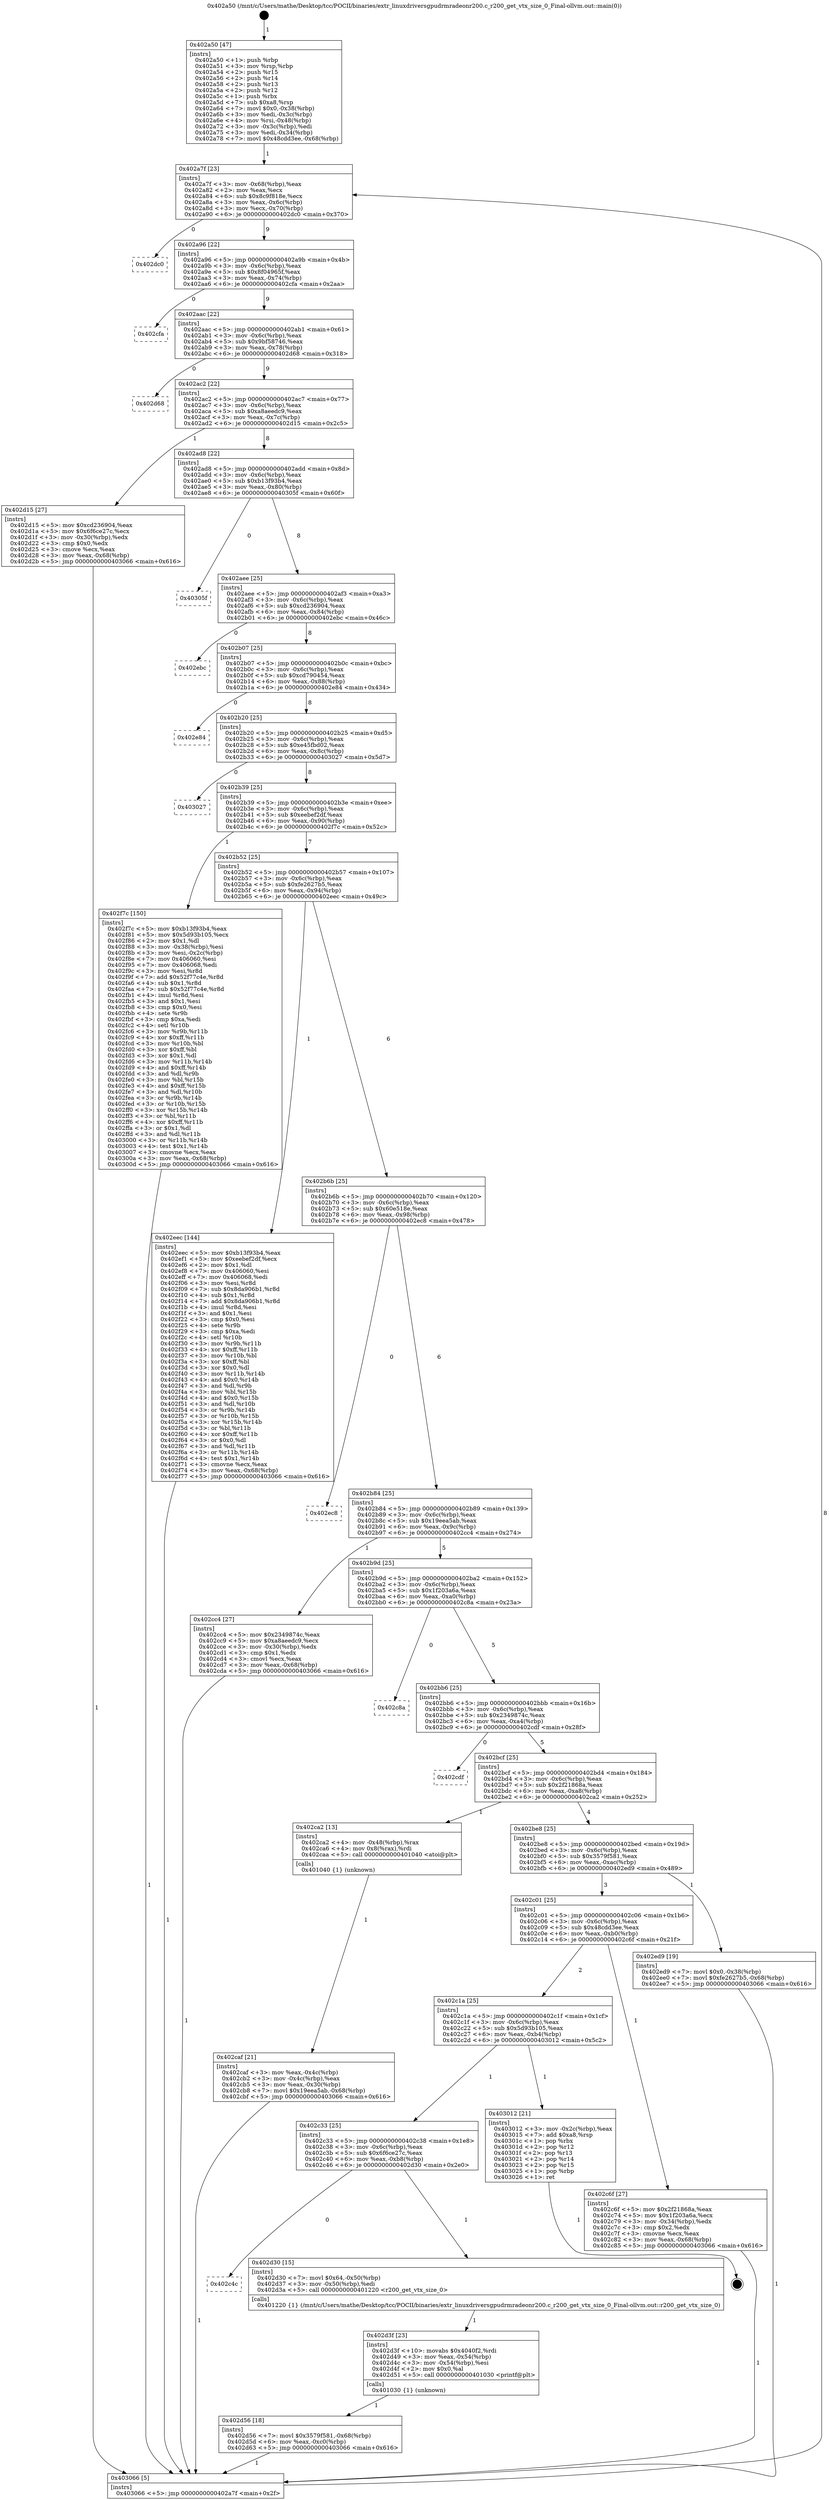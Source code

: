 digraph "0x402a50" {
  label = "0x402a50 (/mnt/c/Users/mathe/Desktop/tcc/POCII/binaries/extr_linuxdriversgpudrmradeonr200.c_r200_get_vtx_size_0_Final-ollvm.out::main(0))"
  labelloc = "t"
  node[shape=record]

  Entry [label="",width=0.3,height=0.3,shape=circle,fillcolor=black,style=filled]
  "0x402a7f" [label="{
     0x402a7f [23]\l
     | [instrs]\l
     &nbsp;&nbsp;0x402a7f \<+3\>: mov -0x68(%rbp),%eax\l
     &nbsp;&nbsp;0x402a82 \<+2\>: mov %eax,%ecx\l
     &nbsp;&nbsp;0x402a84 \<+6\>: sub $0x8c9f818e,%ecx\l
     &nbsp;&nbsp;0x402a8a \<+3\>: mov %eax,-0x6c(%rbp)\l
     &nbsp;&nbsp;0x402a8d \<+3\>: mov %ecx,-0x70(%rbp)\l
     &nbsp;&nbsp;0x402a90 \<+6\>: je 0000000000402dc0 \<main+0x370\>\l
  }"]
  "0x402dc0" [label="{
     0x402dc0\l
  }", style=dashed]
  "0x402a96" [label="{
     0x402a96 [22]\l
     | [instrs]\l
     &nbsp;&nbsp;0x402a96 \<+5\>: jmp 0000000000402a9b \<main+0x4b\>\l
     &nbsp;&nbsp;0x402a9b \<+3\>: mov -0x6c(%rbp),%eax\l
     &nbsp;&nbsp;0x402a9e \<+5\>: sub $0x8f04965f,%eax\l
     &nbsp;&nbsp;0x402aa3 \<+3\>: mov %eax,-0x74(%rbp)\l
     &nbsp;&nbsp;0x402aa6 \<+6\>: je 0000000000402cfa \<main+0x2aa\>\l
  }"]
  Exit [label="",width=0.3,height=0.3,shape=circle,fillcolor=black,style=filled,peripheries=2]
  "0x402cfa" [label="{
     0x402cfa\l
  }", style=dashed]
  "0x402aac" [label="{
     0x402aac [22]\l
     | [instrs]\l
     &nbsp;&nbsp;0x402aac \<+5\>: jmp 0000000000402ab1 \<main+0x61\>\l
     &nbsp;&nbsp;0x402ab1 \<+3\>: mov -0x6c(%rbp),%eax\l
     &nbsp;&nbsp;0x402ab4 \<+5\>: sub $0x9bf58746,%eax\l
     &nbsp;&nbsp;0x402ab9 \<+3\>: mov %eax,-0x78(%rbp)\l
     &nbsp;&nbsp;0x402abc \<+6\>: je 0000000000402d68 \<main+0x318\>\l
  }"]
  "0x402d56" [label="{
     0x402d56 [18]\l
     | [instrs]\l
     &nbsp;&nbsp;0x402d56 \<+7\>: movl $0x3579f581,-0x68(%rbp)\l
     &nbsp;&nbsp;0x402d5d \<+6\>: mov %eax,-0xc0(%rbp)\l
     &nbsp;&nbsp;0x402d63 \<+5\>: jmp 0000000000403066 \<main+0x616\>\l
  }"]
  "0x402d68" [label="{
     0x402d68\l
  }", style=dashed]
  "0x402ac2" [label="{
     0x402ac2 [22]\l
     | [instrs]\l
     &nbsp;&nbsp;0x402ac2 \<+5\>: jmp 0000000000402ac7 \<main+0x77\>\l
     &nbsp;&nbsp;0x402ac7 \<+3\>: mov -0x6c(%rbp),%eax\l
     &nbsp;&nbsp;0x402aca \<+5\>: sub $0xa8aeedc9,%eax\l
     &nbsp;&nbsp;0x402acf \<+3\>: mov %eax,-0x7c(%rbp)\l
     &nbsp;&nbsp;0x402ad2 \<+6\>: je 0000000000402d15 \<main+0x2c5\>\l
  }"]
  "0x402d3f" [label="{
     0x402d3f [23]\l
     | [instrs]\l
     &nbsp;&nbsp;0x402d3f \<+10\>: movabs $0x4040f2,%rdi\l
     &nbsp;&nbsp;0x402d49 \<+3\>: mov %eax,-0x54(%rbp)\l
     &nbsp;&nbsp;0x402d4c \<+3\>: mov -0x54(%rbp),%esi\l
     &nbsp;&nbsp;0x402d4f \<+2\>: mov $0x0,%al\l
     &nbsp;&nbsp;0x402d51 \<+5\>: call 0000000000401030 \<printf@plt\>\l
     | [calls]\l
     &nbsp;&nbsp;0x401030 \{1\} (unknown)\l
  }"]
  "0x402d15" [label="{
     0x402d15 [27]\l
     | [instrs]\l
     &nbsp;&nbsp;0x402d15 \<+5\>: mov $0xcd236904,%eax\l
     &nbsp;&nbsp;0x402d1a \<+5\>: mov $0x6f6ce27c,%ecx\l
     &nbsp;&nbsp;0x402d1f \<+3\>: mov -0x30(%rbp),%edx\l
     &nbsp;&nbsp;0x402d22 \<+3\>: cmp $0x0,%edx\l
     &nbsp;&nbsp;0x402d25 \<+3\>: cmove %ecx,%eax\l
     &nbsp;&nbsp;0x402d28 \<+3\>: mov %eax,-0x68(%rbp)\l
     &nbsp;&nbsp;0x402d2b \<+5\>: jmp 0000000000403066 \<main+0x616\>\l
  }"]
  "0x402ad8" [label="{
     0x402ad8 [22]\l
     | [instrs]\l
     &nbsp;&nbsp;0x402ad8 \<+5\>: jmp 0000000000402add \<main+0x8d\>\l
     &nbsp;&nbsp;0x402add \<+3\>: mov -0x6c(%rbp),%eax\l
     &nbsp;&nbsp;0x402ae0 \<+5\>: sub $0xb13f93b4,%eax\l
     &nbsp;&nbsp;0x402ae5 \<+3\>: mov %eax,-0x80(%rbp)\l
     &nbsp;&nbsp;0x402ae8 \<+6\>: je 000000000040305f \<main+0x60f\>\l
  }"]
  "0x402c4c" [label="{
     0x402c4c\l
  }", style=dashed]
  "0x40305f" [label="{
     0x40305f\l
  }", style=dashed]
  "0x402aee" [label="{
     0x402aee [25]\l
     | [instrs]\l
     &nbsp;&nbsp;0x402aee \<+5\>: jmp 0000000000402af3 \<main+0xa3\>\l
     &nbsp;&nbsp;0x402af3 \<+3\>: mov -0x6c(%rbp),%eax\l
     &nbsp;&nbsp;0x402af6 \<+5\>: sub $0xcd236904,%eax\l
     &nbsp;&nbsp;0x402afb \<+6\>: mov %eax,-0x84(%rbp)\l
     &nbsp;&nbsp;0x402b01 \<+6\>: je 0000000000402ebc \<main+0x46c\>\l
  }"]
  "0x402d30" [label="{
     0x402d30 [15]\l
     | [instrs]\l
     &nbsp;&nbsp;0x402d30 \<+7\>: movl $0x64,-0x50(%rbp)\l
     &nbsp;&nbsp;0x402d37 \<+3\>: mov -0x50(%rbp),%edi\l
     &nbsp;&nbsp;0x402d3a \<+5\>: call 0000000000401220 \<r200_get_vtx_size_0\>\l
     | [calls]\l
     &nbsp;&nbsp;0x401220 \{1\} (/mnt/c/Users/mathe/Desktop/tcc/POCII/binaries/extr_linuxdriversgpudrmradeonr200.c_r200_get_vtx_size_0_Final-ollvm.out::r200_get_vtx_size_0)\l
  }"]
  "0x402ebc" [label="{
     0x402ebc\l
  }", style=dashed]
  "0x402b07" [label="{
     0x402b07 [25]\l
     | [instrs]\l
     &nbsp;&nbsp;0x402b07 \<+5\>: jmp 0000000000402b0c \<main+0xbc\>\l
     &nbsp;&nbsp;0x402b0c \<+3\>: mov -0x6c(%rbp),%eax\l
     &nbsp;&nbsp;0x402b0f \<+5\>: sub $0xcd790454,%eax\l
     &nbsp;&nbsp;0x402b14 \<+6\>: mov %eax,-0x88(%rbp)\l
     &nbsp;&nbsp;0x402b1a \<+6\>: je 0000000000402e84 \<main+0x434\>\l
  }"]
  "0x402c33" [label="{
     0x402c33 [25]\l
     | [instrs]\l
     &nbsp;&nbsp;0x402c33 \<+5\>: jmp 0000000000402c38 \<main+0x1e8\>\l
     &nbsp;&nbsp;0x402c38 \<+3\>: mov -0x6c(%rbp),%eax\l
     &nbsp;&nbsp;0x402c3b \<+5\>: sub $0x6f6ce27c,%eax\l
     &nbsp;&nbsp;0x402c40 \<+6\>: mov %eax,-0xb8(%rbp)\l
     &nbsp;&nbsp;0x402c46 \<+6\>: je 0000000000402d30 \<main+0x2e0\>\l
  }"]
  "0x402e84" [label="{
     0x402e84\l
  }", style=dashed]
  "0x402b20" [label="{
     0x402b20 [25]\l
     | [instrs]\l
     &nbsp;&nbsp;0x402b20 \<+5\>: jmp 0000000000402b25 \<main+0xd5\>\l
     &nbsp;&nbsp;0x402b25 \<+3\>: mov -0x6c(%rbp),%eax\l
     &nbsp;&nbsp;0x402b28 \<+5\>: sub $0xe45fbd02,%eax\l
     &nbsp;&nbsp;0x402b2d \<+6\>: mov %eax,-0x8c(%rbp)\l
     &nbsp;&nbsp;0x402b33 \<+6\>: je 0000000000403027 \<main+0x5d7\>\l
  }"]
  "0x403012" [label="{
     0x403012 [21]\l
     | [instrs]\l
     &nbsp;&nbsp;0x403012 \<+3\>: mov -0x2c(%rbp),%eax\l
     &nbsp;&nbsp;0x403015 \<+7\>: add $0xa8,%rsp\l
     &nbsp;&nbsp;0x40301c \<+1\>: pop %rbx\l
     &nbsp;&nbsp;0x40301d \<+2\>: pop %r12\l
     &nbsp;&nbsp;0x40301f \<+2\>: pop %r13\l
     &nbsp;&nbsp;0x403021 \<+2\>: pop %r14\l
     &nbsp;&nbsp;0x403023 \<+2\>: pop %r15\l
     &nbsp;&nbsp;0x403025 \<+1\>: pop %rbp\l
     &nbsp;&nbsp;0x403026 \<+1\>: ret\l
  }"]
  "0x403027" [label="{
     0x403027\l
  }", style=dashed]
  "0x402b39" [label="{
     0x402b39 [25]\l
     | [instrs]\l
     &nbsp;&nbsp;0x402b39 \<+5\>: jmp 0000000000402b3e \<main+0xee\>\l
     &nbsp;&nbsp;0x402b3e \<+3\>: mov -0x6c(%rbp),%eax\l
     &nbsp;&nbsp;0x402b41 \<+5\>: sub $0xeebef2df,%eax\l
     &nbsp;&nbsp;0x402b46 \<+6\>: mov %eax,-0x90(%rbp)\l
     &nbsp;&nbsp;0x402b4c \<+6\>: je 0000000000402f7c \<main+0x52c\>\l
  }"]
  "0x402caf" [label="{
     0x402caf [21]\l
     | [instrs]\l
     &nbsp;&nbsp;0x402caf \<+3\>: mov %eax,-0x4c(%rbp)\l
     &nbsp;&nbsp;0x402cb2 \<+3\>: mov -0x4c(%rbp),%eax\l
     &nbsp;&nbsp;0x402cb5 \<+3\>: mov %eax,-0x30(%rbp)\l
     &nbsp;&nbsp;0x402cb8 \<+7\>: movl $0x19eea5ab,-0x68(%rbp)\l
     &nbsp;&nbsp;0x402cbf \<+5\>: jmp 0000000000403066 \<main+0x616\>\l
  }"]
  "0x402f7c" [label="{
     0x402f7c [150]\l
     | [instrs]\l
     &nbsp;&nbsp;0x402f7c \<+5\>: mov $0xb13f93b4,%eax\l
     &nbsp;&nbsp;0x402f81 \<+5\>: mov $0x5d93b105,%ecx\l
     &nbsp;&nbsp;0x402f86 \<+2\>: mov $0x1,%dl\l
     &nbsp;&nbsp;0x402f88 \<+3\>: mov -0x38(%rbp),%esi\l
     &nbsp;&nbsp;0x402f8b \<+3\>: mov %esi,-0x2c(%rbp)\l
     &nbsp;&nbsp;0x402f8e \<+7\>: mov 0x406060,%esi\l
     &nbsp;&nbsp;0x402f95 \<+7\>: mov 0x406068,%edi\l
     &nbsp;&nbsp;0x402f9c \<+3\>: mov %esi,%r8d\l
     &nbsp;&nbsp;0x402f9f \<+7\>: add $0x52f77c4e,%r8d\l
     &nbsp;&nbsp;0x402fa6 \<+4\>: sub $0x1,%r8d\l
     &nbsp;&nbsp;0x402faa \<+7\>: sub $0x52f77c4e,%r8d\l
     &nbsp;&nbsp;0x402fb1 \<+4\>: imul %r8d,%esi\l
     &nbsp;&nbsp;0x402fb5 \<+3\>: and $0x1,%esi\l
     &nbsp;&nbsp;0x402fb8 \<+3\>: cmp $0x0,%esi\l
     &nbsp;&nbsp;0x402fbb \<+4\>: sete %r9b\l
     &nbsp;&nbsp;0x402fbf \<+3\>: cmp $0xa,%edi\l
     &nbsp;&nbsp;0x402fc2 \<+4\>: setl %r10b\l
     &nbsp;&nbsp;0x402fc6 \<+3\>: mov %r9b,%r11b\l
     &nbsp;&nbsp;0x402fc9 \<+4\>: xor $0xff,%r11b\l
     &nbsp;&nbsp;0x402fcd \<+3\>: mov %r10b,%bl\l
     &nbsp;&nbsp;0x402fd0 \<+3\>: xor $0xff,%bl\l
     &nbsp;&nbsp;0x402fd3 \<+3\>: xor $0x1,%dl\l
     &nbsp;&nbsp;0x402fd6 \<+3\>: mov %r11b,%r14b\l
     &nbsp;&nbsp;0x402fd9 \<+4\>: and $0xff,%r14b\l
     &nbsp;&nbsp;0x402fdd \<+3\>: and %dl,%r9b\l
     &nbsp;&nbsp;0x402fe0 \<+3\>: mov %bl,%r15b\l
     &nbsp;&nbsp;0x402fe3 \<+4\>: and $0xff,%r15b\l
     &nbsp;&nbsp;0x402fe7 \<+3\>: and %dl,%r10b\l
     &nbsp;&nbsp;0x402fea \<+3\>: or %r9b,%r14b\l
     &nbsp;&nbsp;0x402fed \<+3\>: or %r10b,%r15b\l
     &nbsp;&nbsp;0x402ff0 \<+3\>: xor %r15b,%r14b\l
     &nbsp;&nbsp;0x402ff3 \<+3\>: or %bl,%r11b\l
     &nbsp;&nbsp;0x402ff6 \<+4\>: xor $0xff,%r11b\l
     &nbsp;&nbsp;0x402ffa \<+3\>: or $0x1,%dl\l
     &nbsp;&nbsp;0x402ffd \<+3\>: and %dl,%r11b\l
     &nbsp;&nbsp;0x403000 \<+3\>: or %r11b,%r14b\l
     &nbsp;&nbsp;0x403003 \<+4\>: test $0x1,%r14b\l
     &nbsp;&nbsp;0x403007 \<+3\>: cmovne %ecx,%eax\l
     &nbsp;&nbsp;0x40300a \<+3\>: mov %eax,-0x68(%rbp)\l
     &nbsp;&nbsp;0x40300d \<+5\>: jmp 0000000000403066 \<main+0x616\>\l
  }"]
  "0x402b52" [label="{
     0x402b52 [25]\l
     | [instrs]\l
     &nbsp;&nbsp;0x402b52 \<+5\>: jmp 0000000000402b57 \<main+0x107\>\l
     &nbsp;&nbsp;0x402b57 \<+3\>: mov -0x6c(%rbp),%eax\l
     &nbsp;&nbsp;0x402b5a \<+5\>: sub $0xfe2627b5,%eax\l
     &nbsp;&nbsp;0x402b5f \<+6\>: mov %eax,-0x94(%rbp)\l
     &nbsp;&nbsp;0x402b65 \<+6\>: je 0000000000402eec \<main+0x49c\>\l
  }"]
  "0x402a50" [label="{
     0x402a50 [47]\l
     | [instrs]\l
     &nbsp;&nbsp;0x402a50 \<+1\>: push %rbp\l
     &nbsp;&nbsp;0x402a51 \<+3\>: mov %rsp,%rbp\l
     &nbsp;&nbsp;0x402a54 \<+2\>: push %r15\l
     &nbsp;&nbsp;0x402a56 \<+2\>: push %r14\l
     &nbsp;&nbsp;0x402a58 \<+2\>: push %r13\l
     &nbsp;&nbsp;0x402a5a \<+2\>: push %r12\l
     &nbsp;&nbsp;0x402a5c \<+1\>: push %rbx\l
     &nbsp;&nbsp;0x402a5d \<+7\>: sub $0xa8,%rsp\l
     &nbsp;&nbsp;0x402a64 \<+7\>: movl $0x0,-0x38(%rbp)\l
     &nbsp;&nbsp;0x402a6b \<+3\>: mov %edi,-0x3c(%rbp)\l
     &nbsp;&nbsp;0x402a6e \<+4\>: mov %rsi,-0x48(%rbp)\l
     &nbsp;&nbsp;0x402a72 \<+3\>: mov -0x3c(%rbp),%edi\l
     &nbsp;&nbsp;0x402a75 \<+3\>: mov %edi,-0x34(%rbp)\l
     &nbsp;&nbsp;0x402a78 \<+7\>: movl $0x48cdd3ee,-0x68(%rbp)\l
  }"]
  "0x402eec" [label="{
     0x402eec [144]\l
     | [instrs]\l
     &nbsp;&nbsp;0x402eec \<+5\>: mov $0xb13f93b4,%eax\l
     &nbsp;&nbsp;0x402ef1 \<+5\>: mov $0xeebef2df,%ecx\l
     &nbsp;&nbsp;0x402ef6 \<+2\>: mov $0x1,%dl\l
     &nbsp;&nbsp;0x402ef8 \<+7\>: mov 0x406060,%esi\l
     &nbsp;&nbsp;0x402eff \<+7\>: mov 0x406068,%edi\l
     &nbsp;&nbsp;0x402f06 \<+3\>: mov %esi,%r8d\l
     &nbsp;&nbsp;0x402f09 \<+7\>: sub $0x8da906b1,%r8d\l
     &nbsp;&nbsp;0x402f10 \<+4\>: sub $0x1,%r8d\l
     &nbsp;&nbsp;0x402f14 \<+7\>: add $0x8da906b1,%r8d\l
     &nbsp;&nbsp;0x402f1b \<+4\>: imul %r8d,%esi\l
     &nbsp;&nbsp;0x402f1f \<+3\>: and $0x1,%esi\l
     &nbsp;&nbsp;0x402f22 \<+3\>: cmp $0x0,%esi\l
     &nbsp;&nbsp;0x402f25 \<+4\>: sete %r9b\l
     &nbsp;&nbsp;0x402f29 \<+3\>: cmp $0xa,%edi\l
     &nbsp;&nbsp;0x402f2c \<+4\>: setl %r10b\l
     &nbsp;&nbsp;0x402f30 \<+3\>: mov %r9b,%r11b\l
     &nbsp;&nbsp;0x402f33 \<+4\>: xor $0xff,%r11b\l
     &nbsp;&nbsp;0x402f37 \<+3\>: mov %r10b,%bl\l
     &nbsp;&nbsp;0x402f3a \<+3\>: xor $0xff,%bl\l
     &nbsp;&nbsp;0x402f3d \<+3\>: xor $0x0,%dl\l
     &nbsp;&nbsp;0x402f40 \<+3\>: mov %r11b,%r14b\l
     &nbsp;&nbsp;0x402f43 \<+4\>: and $0x0,%r14b\l
     &nbsp;&nbsp;0x402f47 \<+3\>: and %dl,%r9b\l
     &nbsp;&nbsp;0x402f4a \<+3\>: mov %bl,%r15b\l
     &nbsp;&nbsp;0x402f4d \<+4\>: and $0x0,%r15b\l
     &nbsp;&nbsp;0x402f51 \<+3\>: and %dl,%r10b\l
     &nbsp;&nbsp;0x402f54 \<+3\>: or %r9b,%r14b\l
     &nbsp;&nbsp;0x402f57 \<+3\>: or %r10b,%r15b\l
     &nbsp;&nbsp;0x402f5a \<+3\>: xor %r15b,%r14b\l
     &nbsp;&nbsp;0x402f5d \<+3\>: or %bl,%r11b\l
     &nbsp;&nbsp;0x402f60 \<+4\>: xor $0xff,%r11b\l
     &nbsp;&nbsp;0x402f64 \<+3\>: or $0x0,%dl\l
     &nbsp;&nbsp;0x402f67 \<+3\>: and %dl,%r11b\l
     &nbsp;&nbsp;0x402f6a \<+3\>: or %r11b,%r14b\l
     &nbsp;&nbsp;0x402f6d \<+4\>: test $0x1,%r14b\l
     &nbsp;&nbsp;0x402f71 \<+3\>: cmovne %ecx,%eax\l
     &nbsp;&nbsp;0x402f74 \<+3\>: mov %eax,-0x68(%rbp)\l
     &nbsp;&nbsp;0x402f77 \<+5\>: jmp 0000000000403066 \<main+0x616\>\l
  }"]
  "0x402b6b" [label="{
     0x402b6b [25]\l
     | [instrs]\l
     &nbsp;&nbsp;0x402b6b \<+5\>: jmp 0000000000402b70 \<main+0x120\>\l
     &nbsp;&nbsp;0x402b70 \<+3\>: mov -0x6c(%rbp),%eax\l
     &nbsp;&nbsp;0x402b73 \<+5\>: sub $0x60e518e,%eax\l
     &nbsp;&nbsp;0x402b78 \<+6\>: mov %eax,-0x98(%rbp)\l
     &nbsp;&nbsp;0x402b7e \<+6\>: je 0000000000402ec8 \<main+0x478\>\l
  }"]
  "0x403066" [label="{
     0x403066 [5]\l
     | [instrs]\l
     &nbsp;&nbsp;0x403066 \<+5\>: jmp 0000000000402a7f \<main+0x2f\>\l
  }"]
  "0x402ec8" [label="{
     0x402ec8\l
  }", style=dashed]
  "0x402b84" [label="{
     0x402b84 [25]\l
     | [instrs]\l
     &nbsp;&nbsp;0x402b84 \<+5\>: jmp 0000000000402b89 \<main+0x139\>\l
     &nbsp;&nbsp;0x402b89 \<+3\>: mov -0x6c(%rbp),%eax\l
     &nbsp;&nbsp;0x402b8c \<+5\>: sub $0x19eea5ab,%eax\l
     &nbsp;&nbsp;0x402b91 \<+6\>: mov %eax,-0x9c(%rbp)\l
     &nbsp;&nbsp;0x402b97 \<+6\>: je 0000000000402cc4 \<main+0x274\>\l
  }"]
  "0x402c1a" [label="{
     0x402c1a [25]\l
     | [instrs]\l
     &nbsp;&nbsp;0x402c1a \<+5\>: jmp 0000000000402c1f \<main+0x1cf\>\l
     &nbsp;&nbsp;0x402c1f \<+3\>: mov -0x6c(%rbp),%eax\l
     &nbsp;&nbsp;0x402c22 \<+5\>: sub $0x5d93b105,%eax\l
     &nbsp;&nbsp;0x402c27 \<+6\>: mov %eax,-0xb4(%rbp)\l
     &nbsp;&nbsp;0x402c2d \<+6\>: je 0000000000403012 \<main+0x5c2\>\l
  }"]
  "0x402cc4" [label="{
     0x402cc4 [27]\l
     | [instrs]\l
     &nbsp;&nbsp;0x402cc4 \<+5\>: mov $0x2349874c,%eax\l
     &nbsp;&nbsp;0x402cc9 \<+5\>: mov $0xa8aeedc9,%ecx\l
     &nbsp;&nbsp;0x402cce \<+3\>: mov -0x30(%rbp),%edx\l
     &nbsp;&nbsp;0x402cd1 \<+3\>: cmp $0x1,%edx\l
     &nbsp;&nbsp;0x402cd4 \<+3\>: cmovl %ecx,%eax\l
     &nbsp;&nbsp;0x402cd7 \<+3\>: mov %eax,-0x68(%rbp)\l
     &nbsp;&nbsp;0x402cda \<+5\>: jmp 0000000000403066 \<main+0x616\>\l
  }"]
  "0x402b9d" [label="{
     0x402b9d [25]\l
     | [instrs]\l
     &nbsp;&nbsp;0x402b9d \<+5\>: jmp 0000000000402ba2 \<main+0x152\>\l
     &nbsp;&nbsp;0x402ba2 \<+3\>: mov -0x6c(%rbp),%eax\l
     &nbsp;&nbsp;0x402ba5 \<+5\>: sub $0x1f203a6a,%eax\l
     &nbsp;&nbsp;0x402baa \<+6\>: mov %eax,-0xa0(%rbp)\l
     &nbsp;&nbsp;0x402bb0 \<+6\>: je 0000000000402c8a \<main+0x23a\>\l
  }"]
  "0x402c6f" [label="{
     0x402c6f [27]\l
     | [instrs]\l
     &nbsp;&nbsp;0x402c6f \<+5\>: mov $0x2f21868a,%eax\l
     &nbsp;&nbsp;0x402c74 \<+5\>: mov $0x1f203a6a,%ecx\l
     &nbsp;&nbsp;0x402c79 \<+3\>: mov -0x34(%rbp),%edx\l
     &nbsp;&nbsp;0x402c7c \<+3\>: cmp $0x2,%edx\l
     &nbsp;&nbsp;0x402c7f \<+3\>: cmovne %ecx,%eax\l
     &nbsp;&nbsp;0x402c82 \<+3\>: mov %eax,-0x68(%rbp)\l
     &nbsp;&nbsp;0x402c85 \<+5\>: jmp 0000000000403066 \<main+0x616\>\l
  }"]
  "0x402c8a" [label="{
     0x402c8a\l
  }", style=dashed]
  "0x402bb6" [label="{
     0x402bb6 [25]\l
     | [instrs]\l
     &nbsp;&nbsp;0x402bb6 \<+5\>: jmp 0000000000402bbb \<main+0x16b\>\l
     &nbsp;&nbsp;0x402bbb \<+3\>: mov -0x6c(%rbp),%eax\l
     &nbsp;&nbsp;0x402bbe \<+5\>: sub $0x2349874c,%eax\l
     &nbsp;&nbsp;0x402bc3 \<+6\>: mov %eax,-0xa4(%rbp)\l
     &nbsp;&nbsp;0x402bc9 \<+6\>: je 0000000000402cdf \<main+0x28f\>\l
  }"]
  "0x402c01" [label="{
     0x402c01 [25]\l
     | [instrs]\l
     &nbsp;&nbsp;0x402c01 \<+5\>: jmp 0000000000402c06 \<main+0x1b6\>\l
     &nbsp;&nbsp;0x402c06 \<+3\>: mov -0x6c(%rbp),%eax\l
     &nbsp;&nbsp;0x402c09 \<+5\>: sub $0x48cdd3ee,%eax\l
     &nbsp;&nbsp;0x402c0e \<+6\>: mov %eax,-0xb0(%rbp)\l
     &nbsp;&nbsp;0x402c14 \<+6\>: je 0000000000402c6f \<main+0x21f\>\l
  }"]
  "0x402cdf" [label="{
     0x402cdf\l
  }", style=dashed]
  "0x402bcf" [label="{
     0x402bcf [25]\l
     | [instrs]\l
     &nbsp;&nbsp;0x402bcf \<+5\>: jmp 0000000000402bd4 \<main+0x184\>\l
     &nbsp;&nbsp;0x402bd4 \<+3\>: mov -0x6c(%rbp),%eax\l
     &nbsp;&nbsp;0x402bd7 \<+5\>: sub $0x2f21868a,%eax\l
     &nbsp;&nbsp;0x402bdc \<+6\>: mov %eax,-0xa8(%rbp)\l
     &nbsp;&nbsp;0x402be2 \<+6\>: je 0000000000402ca2 \<main+0x252\>\l
  }"]
  "0x402ed9" [label="{
     0x402ed9 [19]\l
     | [instrs]\l
     &nbsp;&nbsp;0x402ed9 \<+7\>: movl $0x0,-0x38(%rbp)\l
     &nbsp;&nbsp;0x402ee0 \<+7\>: movl $0xfe2627b5,-0x68(%rbp)\l
     &nbsp;&nbsp;0x402ee7 \<+5\>: jmp 0000000000403066 \<main+0x616\>\l
  }"]
  "0x402ca2" [label="{
     0x402ca2 [13]\l
     | [instrs]\l
     &nbsp;&nbsp;0x402ca2 \<+4\>: mov -0x48(%rbp),%rax\l
     &nbsp;&nbsp;0x402ca6 \<+4\>: mov 0x8(%rax),%rdi\l
     &nbsp;&nbsp;0x402caa \<+5\>: call 0000000000401040 \<atoi@plt\>\l
     | [calls]\l
     &nbsp;&nbsp;0x401040 \{1\} (unknown)\l
  }"]
  "0x402be8" [label="{
     0x402be8 [25]\l
     | [instrs]\l
     &nbsp;&nbsp;0x402be8 \<+5\>: jmp 0000000000402bed \<main+0x19d\>\l
     &nbsp;&nbsp;0x402bed \<+3\>: mov -0x6c(%rbp),%eax\l
     &nbsp;&nbsp;0x402bf0 \<+5\>: sub $0x3579f581,%eax\l
     &nbsp;&nbsp;0x402bf5 \<+6\>: mov %eax,-0xac(%rbp)\l
     &nbsp;&nbsp;0x402bfb \<+6\>: je 0000000000402ed9 \<main+0x489\>\l
  }"]
  Entry -> "0x402a50" [label=" 1"]
  "0x402a7f" -> "0x402dc0" [label=" 0"]
  "0x402a7f" -> "0x402a96" [label=" 9"]
  "0x403012" -> Exit [label=" 1"]
  "0x402a96" -> "0x402cfa" [label=" 0"]
  "0x402a96" -> "0x402aac" [label=" 9"]
  "0x402f7c" -> "0x403066" [label=" 1"]
  "0x402aac" -> "0x402d68" [label=" 0"]
  "0x402aac" -> "0x402ac2" [label=" 9"]
  "0x402eec" -> "0x403066" [label=" 1"]
  "0x402ac2" -> "0x402d15" [label=" 1"]
  "0x402ac2" -> "0x402ad8" [label=" 8"]
  "0x402ed9" -> "0x403066" [label=" 1"]
  "0x402ad8" -> "0x40305f" [label=" 0"]
  "0x402ad8" -> "0x402aee" [label=" 8"]
  "0x402d56" -> "0x403066" [label=" 1"]
  "0x402aee" -> "0x402ebc" [label=" 0"]
  "0x402aee" -> "0x402b07" [label=" 8"]
  "0x402d3f" -> "0x402d56" [label=" 1"]
  "0x402b07" -> "0x402e84" [label=" 0"]
  "0x402b07" -> "0x402b20" [label=" 8"]
  "0x402c33" -> "0x402c4c" [label=" 0"]
  "0x402b20" -> "0x403027" [label=" 0"]
  "0x402b20" -> "0x402b39" [label=" 8"]
  "0x402c33" -> "0x402d30" [label=" 1"]
  "0x402b39" -> "0x402f7c" [label=" 1"]
  "0x402b39" -> "0x402b52" [label=" 7"]
  "0x402c1a" -> "0x402c33" [label=" 1"]
  "0x402b52" -> "0x402eec" [label=" 1"]
  "0x402b52" -> "0x402b6b" [label=" 6"]
  "0x402c1a" -> "0x403012" [label=" 1"]
  "0x402b6b" -> "0x402ec8" [label=" 0"]
  "0x402b6b" -> "0x402b84" [label=" 6"]
  "0x402d30" -> "0x402d3f" [label=" 1"]
  "0x402b84" -> "0x402cc4" [label=" 1"]
  "0x402b84" -> "0x402b9d" [label=" 5"]
  "0x402d15" -> "0x403066" [label=" 1"]
  "0x402b9d" -> "0x402c8a" [label=" 0"]
  "0x402b9d" -> "0x402bb6" [label=" 5"]
  "0x402cc4" -> "0x403066" [label=" 1"]
  "0x402bb6" -> "0x402cdf" [label=" 0"]
  "0x402bb6" -> "0x402bcf" [label=" 5"]
  "0x402ca2" -> "0x402caf" [label=" 1"]
  "0x402bcf" -> "0x402ca2" [label=" 1"]
  "0x402bcf" -> "0x402be8" [label=" 4"]
  "0x403066" -> "0x402a7f" [label=" 8"]
  "0x402be8" -> "0x402ed9" [label=" 1"]
  "0x402be8" -> "0x402c01" [label=" 3"]
  "0x402caf" -> "0x403066" [label=" 1"]
  "0x402c01" -> "0x402c6f" [label=" 1"]
  "0x402c01" -> "0x402c1a" [label=" 2"]
  "0x402c6f" -> "0x403066" [label=" 1"]
  "0x402a50" -> "0x402a7f" [label=" 1"]
}
